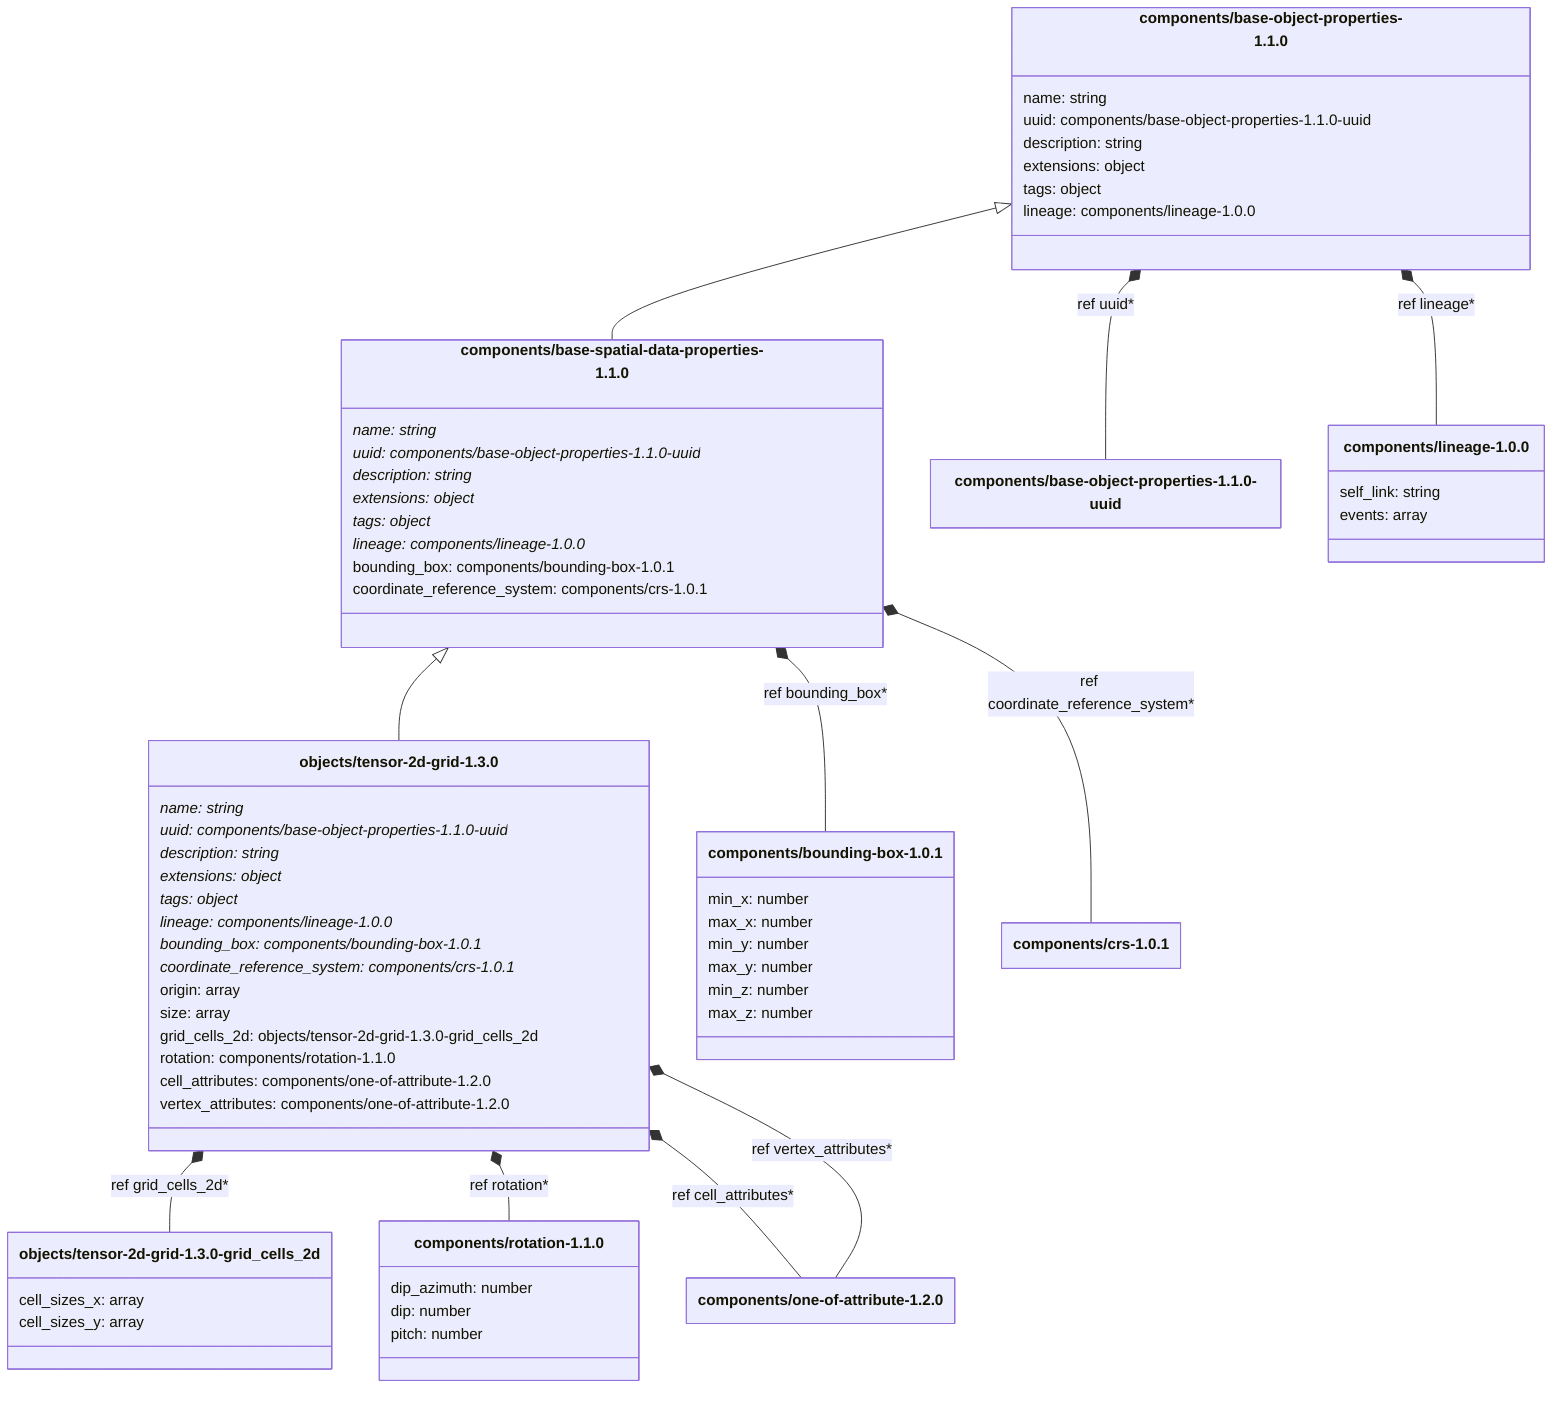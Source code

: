 ---
config:
    class:
        hideEmptyMembersBox: true
---

classDiagram
    class `components/base-object-properties-1.1.0`:::schemaComponent {
        name: string
        uuid: components/base-object-properties-1.1.0-uuid
        description: string
        extensions: object
        tags: object
        lineage: components/lineage-1.0.0
    }
    class `components/base-spatial-data-properties-1.1.0`:::schemaComponent {
        name: string*
        uuid: components/base-object-properties-1.1.0-uuid*
        description: string*
        extensions: object*
        tags: object*
        lineage: components/lineage-1.0.0*
        bounding_box: components/bounding-box-1.0.1
        coordinate_reference_system: components/crs-1.0.1
    }
    `components/base-object-properties-1.1.0` <|-- `components/base-spatial-data-properties-1.1.0`
    class `objects/tensor-2d-grid-1.3.0`:::schemaObject {
        name: string*
        uuid: components/base-object-properties-1.1.0-uuid*
        description: string*
        extensions: object*
        tags: object*
        lineage: components/lineage-1.0.0*
        bounding_box: components/bounding-box-1.0.1*
        coordinate_reference_system: components/crs-1.0.1*
        origin: array
        size: array
        grid_cells_2d: objects/tensor-2d-grid-1.3.0-grid_cells_2d
        rotation: components/rotation-1.1.0
        cell_attributes: components/one-of-attribute-1.2.0
        vertex_attributes: components/one-of-attribute-1.2.0
    }
    `components/base-spatial-data-properties-1.1.0` <|-- `objects/tensor-2d-grid-1.3.0`
    `components/base-object-properties-1.1.0` *-- `components/base-object-properties-1.1.0-uuid` : ref uuid*
    `components/base-object-properties-1.1.0` *-- `components/lineage-1.0.0` : ref lineage*
    `components/base-spatial-data-properties-1.1.0` *-- `components/bounding-box-1.0.1` : ref bounding_box*
    `components/base-spatial-data-properties-1.1.0` *-- `components/crs-1.0.1` : ref coordinate_reference_system*
    `objects/tensor-2d-grid-1.3.0` *-- `objects/tensor-2d-grid-1.3.0-grid_cells_2d` : ref grid_cells_2d*
    `objects/tensor-2d-grid-1.3.0` *-- `components/rotation-1.1.0` : ref rotation*
    `objects/tensor-2d-grid-1.3.0` *-- `components/one-of-attribute-1.2.0` : ref cell_attributes*
    `objects/tensor-2d-grid-1.3.0` *-- `components/one-of-attribute-1.2.0` : ref vertex_attributes*
    class `objects/tensor-2d-grid-1.3.0-grid_cells_2d`:::schemaImplicit {
        cell_sizes_x: array
        cell_sizes_y: array
    }
    class `components/rotation-1.1.0`:::schemaComponent {
        dip_azimuth: number
        dip: number
        pitch: number
    }
    class `components/lineage-1.0.0`:::schemaComponent {
        self_link: string
        events: array
    }
    class `components/bounding-box-1.0.1`:::schemaComponent {
        min_x: number
        max_x: number
        min_y: number
        max_y: number
        min_z: number
        max_z: number
    }
    class `components/one-of-attribute-1.2.0`:::schemaComponent {
    }
    class `components/base-object-properties-1.1.0-uuid`:::schemaImplicit {
    }
    class `components/crs-1.0.1`:::schemaComponent {
    }
